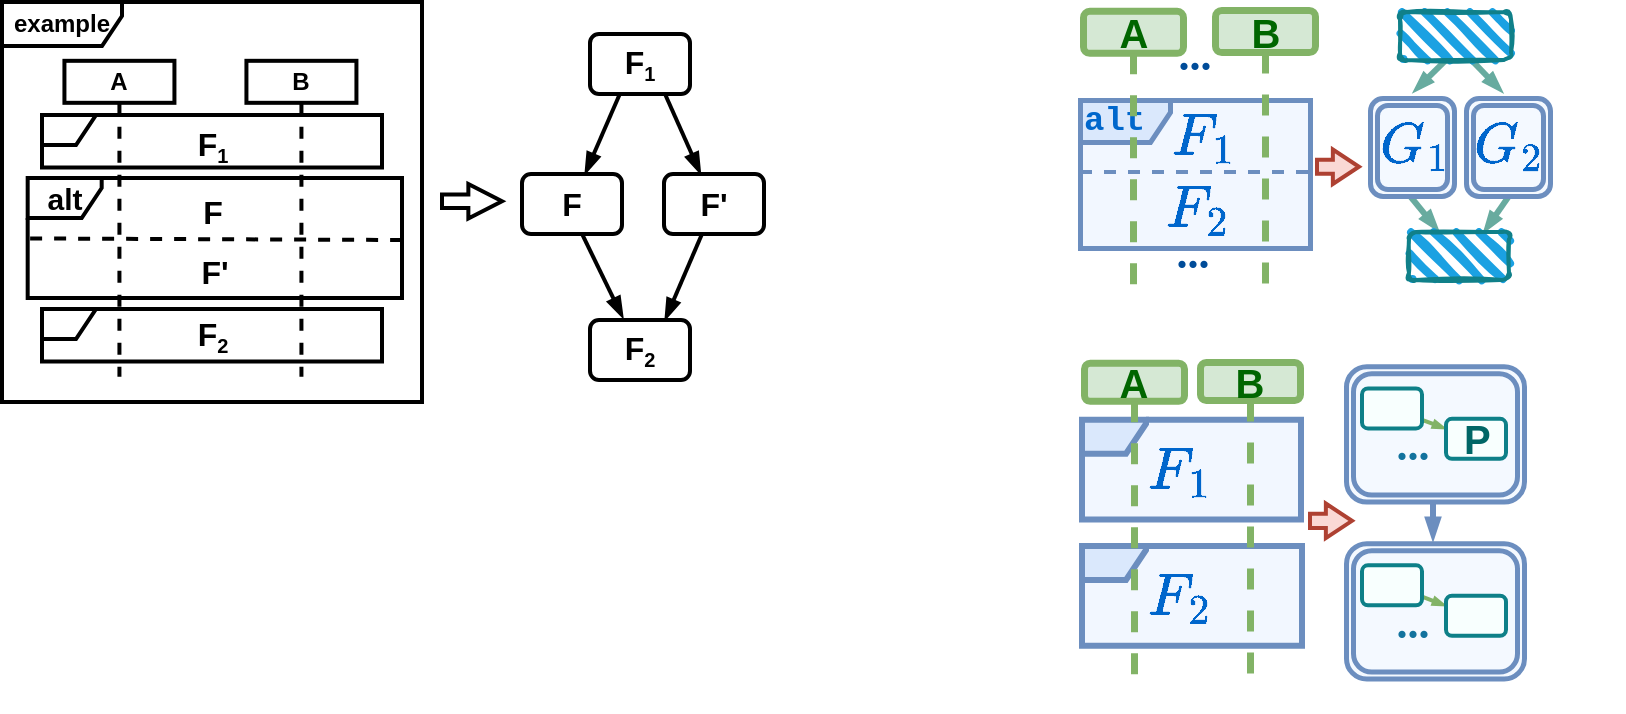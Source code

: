 <mxfile version="28.0.7">
  <diagram name="第 1 页" id="J42jCB9UJMY3eW4XFR9J">
    <mxGraphModel dx="260" dy="176" grid="0" gridSize="10" guides="1" tooltips="1" connect="1" arrows="1" fold="1" page="0" pageScale="1" pageWidth="1169" pageHeight="1654" math="1" shadow="0">
      <root>
        <mxCell id="0" />
        <mxCell id="1" parent="0" />
        <mxCell id="jmN3flxoSIEHDAtT39DZ-45" style="rounded=0;orthogonalLoop=1;jettySize=auto;html=1;exitX=0.297;exitY=1.004;exitDx=0;exitDy=0;endArrow=blockThin;endFill=1;fontStyle=1;strokeWidth=2;exitPerimeter=0;" parent="1" source="jmN3flxoSIEHDAtT39DZ-205" target="jmN3flxoSIEHDAtT39DZ-18" edge="1">
          <mxGeometry relative="1" as="geometry">
            <mxPoint x="346.444" y="83.556" as="sourcePoint" />
          </mxGeometry>
        </mxCell>
        <mxCell id="jmN3flxoSIEHDAtT39DZ-46" style="rounded=0;orthogonalLoop=1;jettySize=auto;html=1;exitX=0.75;exitY=1;exitDx=0;exitDy=0;endArrow=blockThin;endFill=1;fontStyle=1;strokeWidth=2;" parent="1" source="jmN3flxoSIEHDAtT39DZ-205" target="jmN3flxoSIEHDAtT39DZ-19" edge="1">
          <mxGeometry relative="1" as="geometry">
            <mxPoint x="377.556" y="83.556" as="sourcePoint" />
          </mxGeometry>
        </mxCell>
        <mxCell id="jmN3flxoSIEHDAtT39DZ-48" style="rounded=0;orthogonalLoop=1;jettySize=auto;html=1;exitX=0.605;exitY=1.016;exitDx=0;exitDy=0;exitPerimeter=0;endArrow=blockThin;endFill=1;fontStyle=1;strokeWidth=2;entryX=0.331;entryY=-0.03;entryDx=0;entryDy=0;entryPerimeter=0;" parent="1" source="jmN3flxoSIEHDAtT39DZ-18" target="jmN3flxoSIEHDAtT39DZ-206" edge="1">
          <mxGeometry relative="1" as="geometry">
            <mxPoint x="335" y="173" as="sourcePoint" />
            <mxPoint x="350" y="243" as="targetPoint" />
          </mxGeometry>
        </mxCell>
        <mxCell id="jmN3flxoSIEHDAtT39DZ-18" value="&lt;span style=&quot;font-size: 16px; text-wrap: nowrap;&quot;&gt;F&lt;/span&gt;" style="rounded=1;whiteSpace=wrap;html=1;fontStyle=1;strokeWidth=2;" parent="1" vertex="1">
          <mxGeometry x="300" y="146" width="50" height="30" as="geometry" />
        </mxCell>
        <mxCell id="jmN3flxoSIEHDAtT39DZ-19" value="&lt;span style=&quot;font-size: 16px;&quot;&gt;F&#39;&lt;/span&gt;" style="rounded=1;whiteSpace=wrap;html=1;fontStyle=1;strokeWidth=2;" parent="1" vertex="1">
          <mxGeometry x="371" y="146" width="50" height="30" as="geometry" />
        </mxCell>
        <mxCell id="jmN3flxoSIEHDAtT39DZ-49" style="rounded=0;orthogonalLoop=1;jettySize=auto;html=1;entryX=0.75;entryY=0;entryDx=0;entryDy=0;endArrow=blockThin;endFill=1;fontStyle=1;strokeWidth=2;" parent="1" target="jmN3flxoSIEHDAtT39DZ-206" edge="1">
          <mxGeometry relative="1" as="geometry">
            <mxPoint x="390" y="176" as="sourcePoint" />
            <mxPoint x="375.012" y="242.276" as="targetPoint" />
          </mxGeometry>
        </mxCell>
        <mxCell id="jmN3flxoSIEHDAtT39DZ-205" value="&lt;span style=&quot;text-wrap: nowrap; font-size: 16px;&quot;&gt;F&lt;/span&gt;&lt;sub style=&quot;text-wrap: nowrap;&quot;&gt;1&lt;/sub&gt;" style="rounded=1;whiteSpace=wrap;html=1;fontStyle=1;strokeWidth=2;" parent="1" vertex="1">
          <mxGeometry x="334" y="76" width="50" height="30" as="geometry" />
        </mxCell>
        <mxCell id="jmN3flxoSIEHDAtT39DZ-206" value="&lt;span style=&quot;font-size: 16px;&quot;&gt;F&lt;/span&gt;&lt;sub&gt;2&lt;/sub&gt;" style="rounded=1;whiteSpace=wrap;html=1;fontStyle=1;strokeWidth=2;" parent="1" vertex="1">
          <mxGeometry x="334" y="219" width="50" height="30" as="geometry" />
        </mxCell>
        <mxCell id="jmN3flxoSIEHDAtT39DZ-207" value="" style="html=1;shadow=0;dashed=0;align=center;verticalAlign=middle;shape=mxgraph.arrows2.arrow;dy=0.61;dx=16.82;notch=0;strokeWidth=2;" parent="1" vertex="1">
          <mxGeometry x="260" y="151" width="30" height="17.25" as="geometry" />
        </mxCell>
        <mxCell id="jmN3flxoSIEHDAtT39DZ-208" value="" style="group" parent="1" vertex="1" connectable="0">
          <mxGeometry x="40" y="60" width="210" height="200" as="geometry" />
        </mxCell>
        <mxCell id="jmN3flxoSIEHDAtT39DZ-1" value="A" style="shape=umlLifeline;perimeter=lifelinePerimeter;whiteSpace=wrap;html=1;container=0;dropTarget=0;collapsible=0;recursiveResize=0;outlineConnect=0;portConstraint=eastwest;newEdgeStyle={&quot;curved&quot;:0,&quot;rounded&quot;:0};size=21;fontStyle=1;strokeWidth=2;" parent="jmN3flxoSIEHDAtT39DZ-208" vertex="1">
          <mxGeometry x="31.214" y="29.408" width="55" height="158" as="geometry" />
        </mxCell>
        <mxCell id="jmN3flxoSIEHDAtT39DZ-3" value="&lt;font style=&quot;font-size: 15px;&quot;&gt;alt&lt;/font&gt;" style="shape=umlFrame;whiteSpace=wrap;html=1;pointerEvents=0;width=37;height=20;container=0;fontStyle=1;strokeWidth=2;" parent="jmN3flxoSIEHDAtT39DZ-208" vertex="1">
          <mxGeometry x="12.84" y="88" width="187.16" height="60" as="geometry" />
        </mxCell>
        <mxCell id="jmN3flxoSIEHDAtT39DZ-4" value="example" style="shape=umlFrame;whiteSpace=wrap;html=1;pointerEvents=0;width=60;height=22;container=0;fontStyle=1;strokeWidth=2;" parent="jmN3flxoSIEHDAtT39DZ-208" vertex="1">
          <mxGeometry width="210" height="200" as="geometry" />
        </mxCell>
        <mxCell id="jmN3flxoSIEHDAtT39DZ-8" value="&lt;span style=&quot;font-size: 16px;&quot;&gt;F&#39;&lt;/span&gt;" style="text;html=1;align=center;verticalAlign=middle;resizable=0;points=[];autosize=1;strokeColor=none;fillColor=none;container=0;fontStyle=1;strokeWidth=2;" parent="jmN3flxoSIEHDAtT39DZ-208" vertex="1">
          <mxGeometry x="86.419" y="119.997" width="40" height="30" as="geometry" />
        </mxCell>
        <mxCell id="jmN3flxoSIEHDAtT39DZ-9" value="&lt;span style=&quot;font-size: 16px;&quot;&gt;F&lt;/span&gt;" style="text;html=1;align=center;verticalAlign=middle;resizable=0;points=[];autosize=1;strokeColor=none;fillColor=none;container=0;fontStyle=1;strokeWidth=2;" parent="jmN3flxoSIEHDAtT39DZ-208" vertex="1">
          <mxGeometry x="90.002" y="89.999" width="30" height="30" as="geometry" />
        </mxCell>
        <mxCell id="jmN3flxoSIEHDAtT39DZ-15" value="" style="endArrow=none;dashed=1;html=1;rounded=0;entryX=1.005;entryY=0.536;entryDx=0;entryDy=0;entryPerimeter=0;fontStyle=1;strokeWidth=2;" parent="jmN3flxoSIEHDAtT39DZ-208" edge="1">
          <mxGeometry width="50" height="50" relative="1" as="geometry">
            <mxPoint x="14.06" y="118.22" as="sourcePoint" />
            <mxPoint x="200.001" y="118.996" as="targetPoint" />
            <Array as="points" />
          </mxGeometry>
        </mxCell>
        <mxCell id="jmN3flxoSIEHDAtT39DZ-63" value="B" style="shape=umlLifeline;perimeter=lifelinePerimeter;whiteSpace=wrap;html=1;container=0;dropTarget=0;collapsible=0;recursiveResize=0;outlineConnect=0;portConstraint=eastwest;newEdgeStyle={&quot;curved&quot;:0,&quot;rounded&quot;:0};size=21;fontStyle=1;strokeWidth=2;" parent="jmN3flxoSIEHDAtT39DZ-208" vertex="1">
          <mxGeometry x="122.214" y="29.408" width="55" height="158" as="geometry" />
        </mxCell>
        <mxCell id="jmN3flxoSIEHDAtT39DZ-197" value="" style="shape=umlFrame;whiteSpace=wrap;html=1;pointerEvents=0;width=27;height=15;fontStyle=1;strokeWidth=2;container=0;" parent="jmN3flxoSIEHDAtT39DZ-208" vertex="1">
          <mxGeometry x="20" y="56.5" width="170" height="26.25" as="geometry" />
        </mxCell>
        <mxCell id="jmN3flxoSIEHDAtT39DZ-198" value="&lt;span style=&quot;font-size: 16px;&quot;&gt;F&lt;/span&gt;&lt;sub&gt;1&lt;/sub&gt;" style="text;html=1;align=center;verticalAlign=middle;resizable=0;points=[];autosize=1;strokeColor=none;fillColor=none;fontStyle=1;strokeWidth=2;container=0;" parent="jmN3flxoSIEHDAtT39DZ-208" vertex="1">
          <mxGeometry x="85.003" y="56.5" width="40" height="30" as="geometry" />
        </mxCell>
        <mxCell id="jmN3flxoSIEHDAtT39DZ-203" value="" style="shape=umlFrame;whiteSpace=wrap;html=1;pointerEvents=0;width=27;height=15;fontStyle=1;strokeWidth=2;container=0;" parent="jmN3flxoSIEHDAtT39DZ-208" vertex="1">
          <mxGeometry x="20" y="153.5" width="170" height="26.25" as="geometry" />
        </mxCell>
        <mxCell id="jmN3flxoSIEHDAtT39DZ-204" value="&lt;span style=&quot;text-wrap: wrap; font-size: 16px;&quot;&gt;F&lt;/span&gt;&lt;sub style=&quot;text-wrap: wrap;&quot;&gt;2&lt;/sub&gt;" style="text;html=1;align=center;verticalAlign=middle;resizable=0;points=[];autosize=1;strokeColor=none;fillColor=none;fontStyle=1;strokeWidth=2;container=0;" parent="jmN3flxoSIEHDAtT39DZ-208" vertex="1">
          <mxGeometry x="85.0" y="151.5" width="40" height="30" as="geometry" />
        </mxCell>
        <mxCell id="V5-fCThoaU2yFLuAPiFI-210" style="rounded=0;orthogonalLoop=1;jettySize=auto;html=1;strokeColor=light-dark(#67AB9F,#EDEDED);endArrow=blockThin;endFill=1;endSize=3;strokeWidth=3;exitX=0.649;exitY=1.013;exitDx=0;exitDy=0;exitPerimeter=0;entryX=0.154;entryY=-0.021;entryDx=0;entryDy=0;entryPerimeter=0;" parent="1" source="V5-fCThoaU2yFLuAPiFI-213" edge="1">
          <mxGeometry relative="1" as="geometry">
            <mxPoint x="783" y="99" as="sourcePoint" />
            <mxPoint x="790.117" y="104.98" as="targetPoint" />
          </mxGeometry>
        </mxCell>
        <mxCell id="V5-fCThoaU2yFLuAPiFI-211" style="rounded=0;orthogonalLoop=1;jettySize=auto;html=1;strokeWidth=3;endArrow=none;endFill=0;endSize=3;strokeColor=light-dark(#68ab9f, #ededed);entryX=0.5;entryY=1;entryDx=0;entryDy=0;startSize=3;startArrow=blockThin;startFill=1;exitX=0.75;exitY=0;exitDx=0;exitDy=0;" parent="1" source="V5-fCThoaU2yFLuAPiFI-215" edge="1">
          <mxGeometry relative="1" as="geometry">
            <mxPoint x="790.75" y="178.15" as="sourcePoint" />
            <mxPoint x="793.5" y="156.99" as="targetPoint" />
          </mxGeometry>
        </mxCell>
        <mxCell id="V5-fCThoaU2yFLuAPiFI-212" style="rounded=0;orthogonalLoop=1;jettySize=auto;html=1;strokeColor=light-dark(#67AB9F,#EDEDED);endArrow=blockThin;endFill=1;endSize=3;strokeWidth=3;exitX=0.348;exitY=1.005;exitDx=0;exitDy=0;exitPerimeter=0;entryX=0.636;entryY=-0.016;entryDx=0;entryDy=0;entryPerimeter=0;" parent="1" edge="1">
          <mxGeometry relative="1" as="geometry">
            <mxPoint x="762.84" y="88.14" as="sourcePoint" />
            <mxPoint x="745.88" y="104.911" as="targetPoint" />
          </mxGeometry>
        </mxCell>
        <mxCell id="V5-fCThoaU2yFLuAPiFI-213" value="" style="rounded=1;whiteSpace=wrap;html=1;strokeWidth=2;fillWeight=4;hachureGap=8;hachureAngle=45;fillColor=#1ba1e2;sketch=1;strokeColor=light-dark(#108089, #ededed);" parent="1" vertex="1">
          <mxGeometry x="739" y="65" width="55.5" height="24" as="geometry" />
        </mxCell>
        <mxCell id="V5-fCThoaU2yFLuAPiFI-214" style="rounded=0;orthogonalLoop=1;jettySize=auto;html=1;strokeWidth=3;endArrow=none;endFill=0;endSize=3;strokeColor=light-dark(#68ab9f, #ededed);startSize=3;startArrow=blockThin;startFill=1;entryX=0.75;entryY=1;entryDx=0;entryDy=0;exitX=0.293;exitY=-0.03;exitDx=0;exitDy=0;exitPerimeter=0;" parent="1" edge="1" source="V5-fCThoaU2yFLuAPiFI-215">
          <mxGeometry relative="1" as="geometry">
            <mxPoint x="744" y="156.99" as="targetPoint" />
            <mxPoint x="762.75" y="178.15" as="sourcePoint" />
          </mxGeometry>
        </mxCell>
        <mxCell id="V5-fCThoaU2yFLuAPiFI-215" value="" style="rounded=1;whiteSpace=wrap;html=1;strokeWidth=2;fillWeight=4;hachureGap=8;hachureAngle=45;fillColor=#1ba1e2;sketch=1;strokeColor=light-dark(#108089, #ededed);" parent="1" vertex="1">
          <mxGeometry x="743.5" y="174.99" width="50" height="24" as="geometry" />
        </mxCell>
        <mxCell id="V5-fCThoaU2yFLuAPiFI-234" value="" style="group" parent="1" vertex="1" connectable="0">
          <mxGeometry x="538" y="64" width="186" height="175.42" as="geometry" />
        </mxCell>
        <mxCell id="V5-fCThoaU2yFLuAPiFI-205" value="" style="group;strokeWidth=2.5;" parent="V5-fCThoaU2yFLuAPiFI-234" vertex="1" connectable="0">
          <mxGeometry x="16" y="42.0" width="169" height="102" as="geometry" />
        </mxCell>
        <mxCell id="V5-fCThoaU2yFLuAPiFI-206" value="" style="shape=umlFrame;whiteSpace=wrap;html=1;pointerEvents=0;width=45;height=21;fillColor=#dae8fc;strokeColor=#6c8ebf;fillStyle=auto;shadow=0;strokeWidth=2.5;swimlaneFillColor=light-dark(#F2F7FF,#002813);" parent="V5-fCThoaU2yFLuAPiFI-205" vertex="1">
          <mxGeometry x="25" y="3" width="115" height="74" as="geometry" />
        </mxCell>
        <mxCell id="V5-fCThoaU2yFLuAPiFI-208" value="" style="endArrow=none;dashed=1;html=1;rounded=0;fontStyle=1;strokeWidth=2;strokeColor=light-dark(#6c8ebf, #ededed);" parent="V5-fCThoaU2yFLuAPiFI-205" edge="1">
          <mxGeometry width="50" height="50" relative="1" as="geometry">
            <mxPoint x="25" y="39.0" as="sourcePoint" />
            <mxPoint x="143" y="39.0" as="targetPoint" />
            <Array as="points" />
          </mxGeometry>
        </mxCell>
        <mxCell id="RwQinXQH2-6EKr3kZrwX-23" value="&lt;b&gt;&lt;font style=&quot;font-size: 22px; color: rgb(0, 76, 153);&quot; face=&quot;Comic Sans MS&quot;&gt;...&lt;/font&gt;&lt;/b&gt;" style="text;html=1;align=center;verticalAlign=middle;resizable=0;points=[];autosize=1;strokeColor=none;fillColor=none;fontColor=light-dark(#12739e, #ededed);" vertex="1" parent="V5-fCThoaU2yFLuAPiFI-205">
          <mxGeometry x="57.93" y="61" width="47" height="38" as="geometry" />
        </mxCell>
        <mxCell id="RwQinXQH2-6EKr3kZrwX-26" value="&lt;font style=&quot;color: rgb(0, 102, 204); font-size: 25px;&quot;&gt;\(F_1\)&lt;/font&gt;" style="text;html=1;align=center;verticalAlign=middle;resizable=0;points=[];autosize=1;strokeColor=none;fillColor=none;fontStyle=1;strokeWidth=2;container=0;" vertex="1" parent="V5-fCThoaU2yFLuAPiFI-205">
          <mxGeometry x="37" y="1.47" width="100" height="40" as="geometry" />
        </mxCell>
        <mxCell id="RwQinXQH2-6EKr3kZrwX-27" value="&lt;font style=&quot;color: rgb(0, 102, 204); font-size: 25px;&quot;&gt;\(F_2\)&lt;/font&gt;" style="text;html=1;align=center;verticalAlign=middle;resizable=0;points=[];autosize=1;strokeColor=none;fillColor=none;fontStyle=1;strokeWidth=2;container=0;" vertex="1" parent="V5-fCThoaU2yFLuAPiFI-205">
          <mxGeometry x="34.43" y="37" width="100" height="40" as="geometry" />
        </mxCell>
        <mxCell id="RwQinXQH2-6EKr3kZrwX-29" value="&lt;b style=&quot;forced-color-adjust: none; color: rgb(0, 103, 204); font-family: &amp;quot;Courier New&amp;quot;; font-size: 17px; font-style: normal; font-variant-ligatures: normal; font-variant-caps: normal; letter-spacing: normal; orphans: 2; text-align: center; text-indent: 0px; text-transform: none; widows: 2; word-spacing: 0px; -webkit-text-stroke-width: 0px; white-space: normal; text-decoration-thickness: initial; text-decoration-style: initial; text-decoration-color: initial;&quot;&gt;alt&lt;/b&gt;" style="text;whiteSpace=wrap;html=1;" vertex="1" parent="V5-fCThoaU2yFLuAPiFI-205">
          <mxGeometry x="25" y="-3" width="60" height="40" as="geometry" />
        </mxCell>
        <mxCell id="RwQinXQH2-6EKr3kZrwX-22" value="&lt;b&gt;&lt;font style=&quot;font-size: 22px; color: rgb(0, 76, 153);&quot; face=&quot;Comic Sans MS&quot;&gt;...&lt;/font&gt;&lt;/b&gt;" style="text;html=1;align=center;verticalAlign=middle;resizable=0;points=[];autosize=1;strokeColor=none;fillColor=none;fontColor=light-dark(#12739e, #ededed);" vertex="1" parent="V5-fCThoaU2yFLuAPiFI-234">
          <mxGeometry x="74" y="4" width="47" height="38" as="geometry" />
        </mxCell>
        <mxCell id="RwQinXQH2-6EKr3kZrwX-24" value="&lt;font face=&quot;Helvetica&quot; style=&quot;color: rgb(0, 102, 0); font-size: 20px;&quot;&gt;&lt;b style=&quot;&quot;&gt;A&lt;/b&gt;&lt;/font&gt;" style="shape=umlLifeline;perimeter=lifelinePerimeter;whiteSpace=wrap;html=1;container=1;dropTarget=0;collapsible=0;recursiveResize=0;outlineConnect=0;portConstraint=eastwest;newEdgeStyle={&quot;curved&quot;:0,&quot;rounded&quot;:0};size=21;fillColor=#d5e8d4;strokeColor=#82b366;strokeWidth=3.5;rounded=1;shadow=0;" vertex="1" parent="V5-fCThoaU2yFLuAPiFI-234">
          <mxGeometry x="42.5" y="0.419" width="50" height="143" as="geometry" />
        </mxCell>
        <mxCell id="RwQinXQH2-6EKr3kZrwX-25" value="&lt;font face=&quot;Helvetica&quot; style=&quot;color: rgb(0, 102, 0); font-size: 20px;&quot;&gt;&lt;b style=&quot;&quot;&gt;B&lt;/b&gt;&lt;/font&gt;" style="shape=umlLifeline;perimeter=lifelinePerimeter;whiteSpace=wrap;html=1;container=1;dropTarget=0;collapsible=0;recursiveResize=0;outlineConnect=0;portConstraint=eastwest;newEdgeStyle={&quot;curved&quot;:0,&quot;rounded&quot;:0};size=21;fillColor=#d5e8d4;strokeColor=#82b366;strokeWidth=3.5;rounded=1;shadow=0;" vertex="1" parent="V5-fCThoaU2yFLuAPiFI-234">
          <mxGeometry x="108.5" width="50" height="143" as="geometry" />
        </mxCell>
        <mxCell id="V5-fCThoaU2yFLuAPiFI-239" value="" style="html=1;shadow=0;dashed=0;align=center;verticalAlign=middle;shape=mxgraph.arrows2.arrow;dy=0.59;dx=13.07;notch=0;strokeWidth=2;fillColor=#fad9d5;strokeColor=#ae4132;" parent="1" vertex="1">
          <mxGeometry x="697.5" y="133.75" width="21" height="17.25" as="geometry" />
        </mxCell>
        <mxCell id="GaHzpM4fAptvl9YNOWmT-20" value="" style="shape=ext;double=1;rounded=1;whiteSpace=wrap;html=1;fillColor=#F4F9FF;strokeColor=#6c8ebf;strokeWidth=2.5;" parent="1" vertex="1">
          <mxGeometry x="724" y="107.99" width="42" height="49" as="geometry" />
        </mxCell>
        <mxCell id="GaHzpM4fAptvl9YNOWmT-26" value="" style="shape=ext;double=1;rounded=1;whiteSpace=wrap;html=1;fillColor=#F4F9FF;strokeColor=#6c8ebf;strokeWidth=2.5;" parent="1" vertex="1">
          <mxGeometry x="772" y="107.99" width="42" height="49" as="geometry" />
        </mxCell>
        <mxCell id="RwQinXQH2-6EKr3kZrwX-30" value="&lt;span style=&quot;color: rgb(0, 102, 204); font-family: Helvetica; font-style: normal; font-variant-ligatures: normal; font-variant-caps: normal; font-weight: 700; letter-spacing: normal; orphans: 2; text-align: center; text-indent: 0px; text-transform: none; widows: 2; word-spacing: 0px; -webkit-text-stroke-width: 0px; white-space: nowrap; text-decoration-thickness: initial; text-decoration-style: initial; text-decoration-color: initial; float: none; display: inline !important;&quot;&gt;&lt;font style=&quot;font-size: 24px;&quot;&gt;\(G_1\)&lt;/font&gt;&lt;/span&gt;" style="text;whiteSpace=wrap;html=1;" vertex="1" parent="1">
          <mxGeometry x="727" y="110.53" width="40" height="35.47" as="geometry" />
        </mxCell>
        <mxCell id="RwQinXQH2-6EKr3kZrwX-31" value="&lt;span style=&quot;color: rgb(0, 102, 204); font-family: Helvetica; font-style: normal; font-variant-ligatures: normal; font-variant-caps: normal; font-weight: 700; letter-spacing: normal; orphans: 2; text-align: center; text-indent: 0px; text-transform: none; widows: 2; word-spacing: 0px; -webkit-text-stroke-width: 0px; white-space: nowrap; text-decoration-thickness: initial; text-decoration-style: initial; text-decoration-color: initial; float: none; display: inline !important;&quot;&gt;&lt;font style=&quot;font-size: 24px;&quot;&gt;\(G_2\)&lt;/font&gt;&lt;/span&gt;" style="text;whiteSpace=wrap;html=1;" vertex="1" parent="1">
          <mxGeometry x="774" y="110.53" width="40" height="38.99" as="geometry" />
        </mxCell>
        <mxCell id="RwQinXQH2-6EKr3kZrwX-32" value="&lt;br/&gt;&lt;div&gt;&lt;br&gt;&lt;/div&gt;&lt;div&gt;&lt;br&gt;&lt;/div&gt;" style="edgeStyle=orthogonalEdgeStyle;rounded=0;orthogonalLoop=1;jettySize=auto;html=1;exitX=0.75;exitY=1;exitDx=0;exitDy=0;entryX=0.5;entryY=0;entryDx=0;entryDy=0;endArrow=blockThin;endFill=1;strokeWidth=3;strokeColor=light-dark(#6c8ebf, #EDEDED);endSize=4;" edge="1" parent="1">
          <mxGeometry relative="1" as="geometry">
            <mxPoint x="754" y="301.9" as="sourcePoint" />
            <mxPoint x="755.5" y="329.08" as="targetPoint" />
          </mxGeometry>
        </mxCell>
        <mxCell id="RwQinXQH2-6EKr3kZrwX-33" value="" style="html=1;shadow=0;dashed=0;align=center;verticalAlign=middle;shape=mxgraph.arrows2.arrow;dy=0.59;dx=13.07;notch=0;strokeWidth=2;fillColor=#fad9d5;strokeColor=#ae4132;" vertex="1" parent="1">
          <mxGeometry x="694" y="310.78" width="21" height="17.25" as="geometry" />
        </mxCell>
        <mxCell id="RwQinXQH2-6EKr3kZrwX-34" value="" style="shape=ext;double=1;rounded=1;whiteSpace=wrap;html=1;fillColor=#F4F9FF;strokeColor=#6c8ebf;strokeWidth=2.5;" vertex="1" parent="1">
          <mxGeometry x="712" y="242.12" width="89" height="67.66" as="geometry" />
        </mxCell>
        <mxCell id="RwQinXQH2-6EKr3kZrwX-35" style="rounded=0;orthogonalLoop=1;jettySize=auto;html=1;entryX=0;entryY=0.25;entryDx=0;entryDy=0;endArrow=blockThin;endFill=1;strokeWidth=2;endSize=2;strokeColor=light-dark(#82b366, #319eff);" edge="1" parent="1" source="RwQinXQH2-6EKr3kZrwX-37" target="RwQinXQH2-6EKr3kZrwX-38">
          <mxGeometry relative="1" as="geometry">
            <mxPoint x="745" y="290.97" as="targetPoint" />
          </mxGeometry>
        </mxCell>
        <mxCell id="RwQinXQH2-6EKr3kZrwX-36" value="&lt;b&gt;&lt;font style=&quot;font-size: 22px;&quot; face=&quot;Comic Sans MS&quot;&gt;...&lt;/font&gt;&lt;/b&gt;" style="text;html=1;align=center;verticalAlign=middle;resizable=0;points=[];autosize=1;strokeColor=none;fillColor=none;fontColor=light-dark(#12739e, #ededed);" vertex="1" parent="1">
          <mxGeometry x="721.499" y="263.122" width="47" height="38" as="geometry" />
        </mxCell>
        <mxCell id="RwQinXQH2-6EKr3kZrwX-37" value="" style="rounded=1;whiteSpace=wrap;html=1;verticalAlign=bottom;fontStyle=1;strokeWidth=2;fillColor=light-dark(#f8fffe, #103c3f);strokeColor=#0e8088;" vertex="1" parent="1">
          <mxGeometry x="720" y="253.2" width="30" height="20" as="geometry" />
        </mxCell>
        <mxCell id="RwQinXQH2-6EKr3kZrwX-38" value="" style="rounded=1;whiteSpace=wrap;html=1;verticalAlign=bottom;fontStyle=1;strokeWidth=2;fillColor=light-dark(#f8fffe, #103c3f);strokeColor=#0e8088;" vertex="1" parent="1">
          <mxGeometry x="762" y="268.43" width="30" height="20" as="geometry" />
        </mxCell>
        <mxCell id="RwQinXQH2-6EKr3kZrwX-39" value="" style="group" vertex="1" connectable="0" parent="1">
          <mxGeometry x="540" y="240" width="175" height="175" as="geometry" />
        </mxCell>
        <mxCell id="RwQinXQH2-6EKr3kZrwX-40" value="" style="shape=umlFrame;whiteSpace=wrap;html=1;pointerEvents=0;width=32;height=17;fillColor=#dae8fc;strokeColor=#6c8ebf;fillStyle=auto;shadow=0;strokeWidth=3;swimlaneFillColor=light-dark(#F2F7FF,#002813);" vertex="1" parent="RwQinXQH2-6EKr3kZrwX-39">
          <mxGeometry x="40" y="92" width="110" height="49.88" as="geometry" />
        </mxCell>
        <mxCell id="RwQinXQH2-6EKr3kZrwX-41" value="" style="shape=umlFrame;whiteSpace=wrap;html=1;pointerEvents=0;width=32;height=17;fillColor=#dae8fc;strokeColor=#6c8ebf;fillStyle=auto;shadow=0;strokeWidth=3;swimlaneFillColor=light-dark(#F2F7FF,#002813);" vertex="1" parent="RwQinXQH2-6EKr3kZrwX-39">
          <mxGeometry x="40" y="28.88" width="109.5" height="49.88" as="geometry" />
        </mxCell>
        <mxCell id="RwQinXQH2-6EKr3kZrwX-42" value="&lt;font face=&quot;Helvetica&quot; style=&quot;color: rgb(0, 102, 0); font-size: 20px;&quot;&gt;&lt;b style=&quot;&quot;&gt;A&lt;/b&gt;&lt;/font&gt;" style="shape=umlLifeline;perimeter=lifelinePerimeter;whiteSpace=wrap;html=1;container=1;dropTarget=0;collapsible=0;recursiveResize=0;outlineConnect=0;portConstraint=eastwest;newEdgeStyle={&quot;curved&quot;:0,&quot;rounded&quot;:0};size=19;fillColor=#d5e8d4;strokeColor=#82b366;strokeWidth=3.5;rounded=1;shadow=0;" vertex="1" parent="RwQinXQH2-6EKr3kZrwX-39">
          <mxGeometry x="41" y="0.419" width="50" height="161" as="geometry" />
        </mxCell>
        <mxCell id="RwQinXQH2-6EKr3kZrwX-43" value="&lt;font face=&quot;Helvetica&quot; style=&quot;color: rgb(0, 102, 0); font-size: 20px;&quot;&gt;&lt;b style=&quot;&quot;&gt;B&lt;/b&gt;&lt;/font&gt;" style="shape=umlLifeline;perimeter=lifelinePerimeter;whiteSpace=wrap;html=1;container=1;dropTarget=0;collapsible=0;recursiveResize=0;outlineConnect=0;portConstraint=eastwest;newEdgeStyle={&quot;curved&quot;:0,&quot;rounded&quot;:0};size=19;fillColor=#d5e8d4;strokeColor=#82b366;strokeWidth=3.5;rounded=1;shadow=0;" vertex="1" parent="RwQinXQH2-6EKr3kZrwX-39">
          <mxGeometry x="99" width="50" height="158" as="geometry" />
        </mxCell>
        <mxCell id="RwQinXQH2-6EKr3kZrwX-44" value="&lt;font style=&quot;color: rgb(0, 102, 204); font-size: 25px;&quot;&gt;\(F_1\)&lt;/font&gt;" style="text;html=1;align=center;verticalAlign=middle;resizable=0;points=[];autosize=1;strokeColor=none;fillColor=none;fontStyle=1;strokeWidth=2;container=0;" vertex="1" parent="RwQinXQH2-6EKr3kZrwX-39">
          <mxGeometry x="39" y="33.817" width="100" height="40" as="geometry" />
        </mxCell>
        <mxCell id="RwQinXQH2-6EKr3kZrwX-45" value="&lt;font style=&quot;color: rgb(0, 102, 204); font-size: 25px;&quot;&gt;\(F_2\)&lt;/font&gt;" style="text;html=1;align=center;verticalAlign=middle;resizable=0;points=[];autosize=1;strokeColor=none;fillColor=none;fontStyle=1;strokeWidth=2;container=0;" vertex="1" parent="RwQinXQH2-6EKr3kZrwX-39">
          <mxGeometry x="39" y="96.94" width="100" height="40" as="geometry" />
        </mxCell>
        <mxCell id="RwQinXQH2-6EKr3kZrwX-46" value="" style="shape=ext;double=1;rounded=1;whiteSpace=wrap;html=1;fillColor=#F4F9FF;strokeColor=#6c8ebf;strokeWidth=2.5;" vertex="1" parent="1">
          <mxGeometry x="712" y="330.58" width="89" height="67.66" as="geometry" />
        </mxCell>
        <mxCell id="RwQinXQH2-6EKr3kZrwX-47" style="rounded=0;orthogonalLoop=1;jettySize=auto;html=1;entryX=0;entryY=0.25;entryDx=0;entryDy=0;endArrow=blockThin;endFill=1;strokeWidth=2;endSize=2;strokeColor=light-dark(#82b366, #319eff);" edge="1" parent="1" source="RwQinXQH2-6EKr3kZrwX-49" target="RwQinXQH2-6EKr3kZrwX-50">
          <mxGeometry relative="1" as="geometry">
            <mxPoint x="745" y="379.43" as="targetPoint" />
          </mxGeometry>
        </mxCell>
        <mxCell id="RwQinXQH2-6EKr3kZrwX-48" value="&lt;b&gt;&lt;font style=&quot;font-size: 22px;&quot; face=&quot;Comic Sans MS&quot;&gt;...&lt;/font&gt;&lt;/b&gt;" style="text;html=1;align=center;verticalAlign=middle;resizable=0;points=[];autosize=1;strokeColor=none;fillColor=none;fontColor=light-dark(#12739e, #ededed);" vertex="1" parent="1">
          <mxGeometry x="721.499" y="351.582" width="47" height="38" as="geometry" />
        </mxCell>
        <mxCell id="RwQinXQH2-6EKr3kZrwX-49" value="" style="rounded=1;whiteSpace=wrap;html=1;verticalAlign=bottom;fontStyle=1;strokeWidth=2;fillColor=light-dark(#f8fffe, #103c3f);strokeColor=#0e8088;" vertex="1" parent="1">
          <mxGeometry x="720" y="341.66" width="30" height="20" as="geometry" />
        </mxCell>
        <mxCell id="RwQinXQH2-6EKr3kZrwX-50" value="" style="rounded=1;whiteSpace=wrap;html=1;verticalAlign=bottom;fontStyle=1;strokeWidth=2;fillColor=light-dark(#f8fffe, #103c3f);strokeColor=#0e8088;" vertex="1" parent="1">
          <mxGeometry x="762" y="356.89" width="30" height="20" as="geometry" />
        </mxCell>
        <mxCell id="RwQinXQH2-6EKr3kZrwX-51" value="&lt;span style=&quot;color: rgb(0, 102, 102); font-family: Helvetica; font-size: 20px; font-style: normal; font-variant-ligatures: normal; font-variant-caps: normal; font-weight: 700; letter-spacing: normal; orphans: 2; text-align: center; text-indent: 0px; text-transform: none; widows: 2; word-spacing: 0px; -webkit-text-stroke-width: 0px; white-space: normal; text-decoration-thickness: initial; text-decoration-style: initial; text-decoration-color: initial; float: none; display: inline !important;&quot;&gt;P&lt;/span&gt;" style="text;whiteSpace=wrap;html=1;" vertex="1" parent="1">
          <mxGeometry x="768.5" y="260.47" width="20" height="38.8" as="geometry" />
        </mxCell>
      </root>
    </mxGraphModel>
  </diagram>
</mxfile>
